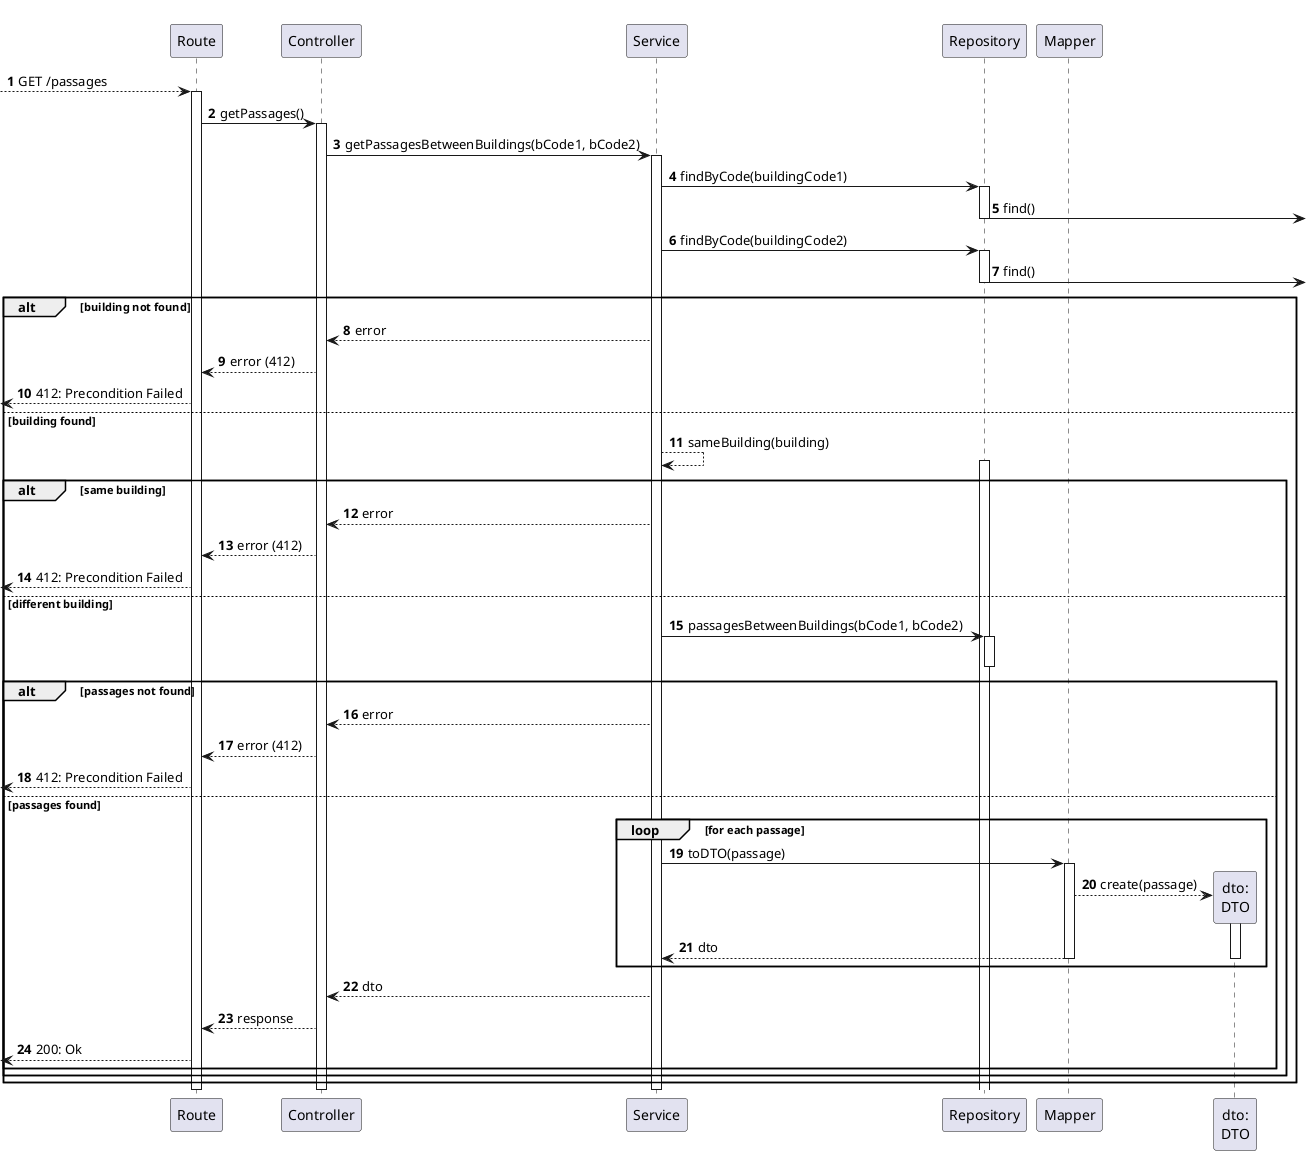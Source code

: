 @startuml
autonumber

participant "Route" as r
participant "Controller" as ctrl
participant "Service" as svc
participant "Repository" as repo

participant "Mapper" as map
participant "dto:\nDTO" as dto


[--> r : GET /passages
activate r

    r -> ctrl : getPassages()
    activate ctrl

        ctrl -> svc : getPassagesBetweenBuildings(bCode1, bCode2)
        activate svc

            svc -> repo : findByCode(buildingCode1)
            activate repo
                repo ->] : find()
            deactivate repo

            svc -> repo : findByCode(buildingCode2)
            activate repo
                repo ->] : find()
            deactivate repo

            alt building not found
                svc --> ctrl : error
                ctrl --> r : error (412)
                [<-- r : 412: Precondition Failed
            else building found
                svc --> svc : sameBuilding(building)
                activate repo
                deactivate repo

                alt same building
                    svc --> ctrl : error
                    ctrl --> r : error (412)
                    [<-- r : 412: Precondition Failed
                else different building
                    svc -> repo : passagesBetweenBuildings(bCode1, bCode2)
                    activate repo
                    deactivate repo

                    alt passages not found
                        svc --> ctrl : error
                        ctrl --> r : error (412)
                        [<-- r : 412: Precondition Failed
                    else passages found
                        loop for each passage
                             svc -> map : toDTO(passage)
                            activate map
                                map --> dto** : create(passage)
                                activate dto
                                    map --> svc : dto
                                deactivate dto
                            deactivate map
                        end loop

                        svc --> ctrl : dto
                        ctrl --> r : response
                        [<-- r : 200: Ok
                    end
                end
            end
        deactivate svc
    deactivate ctrl
deactivate r

@enduml
